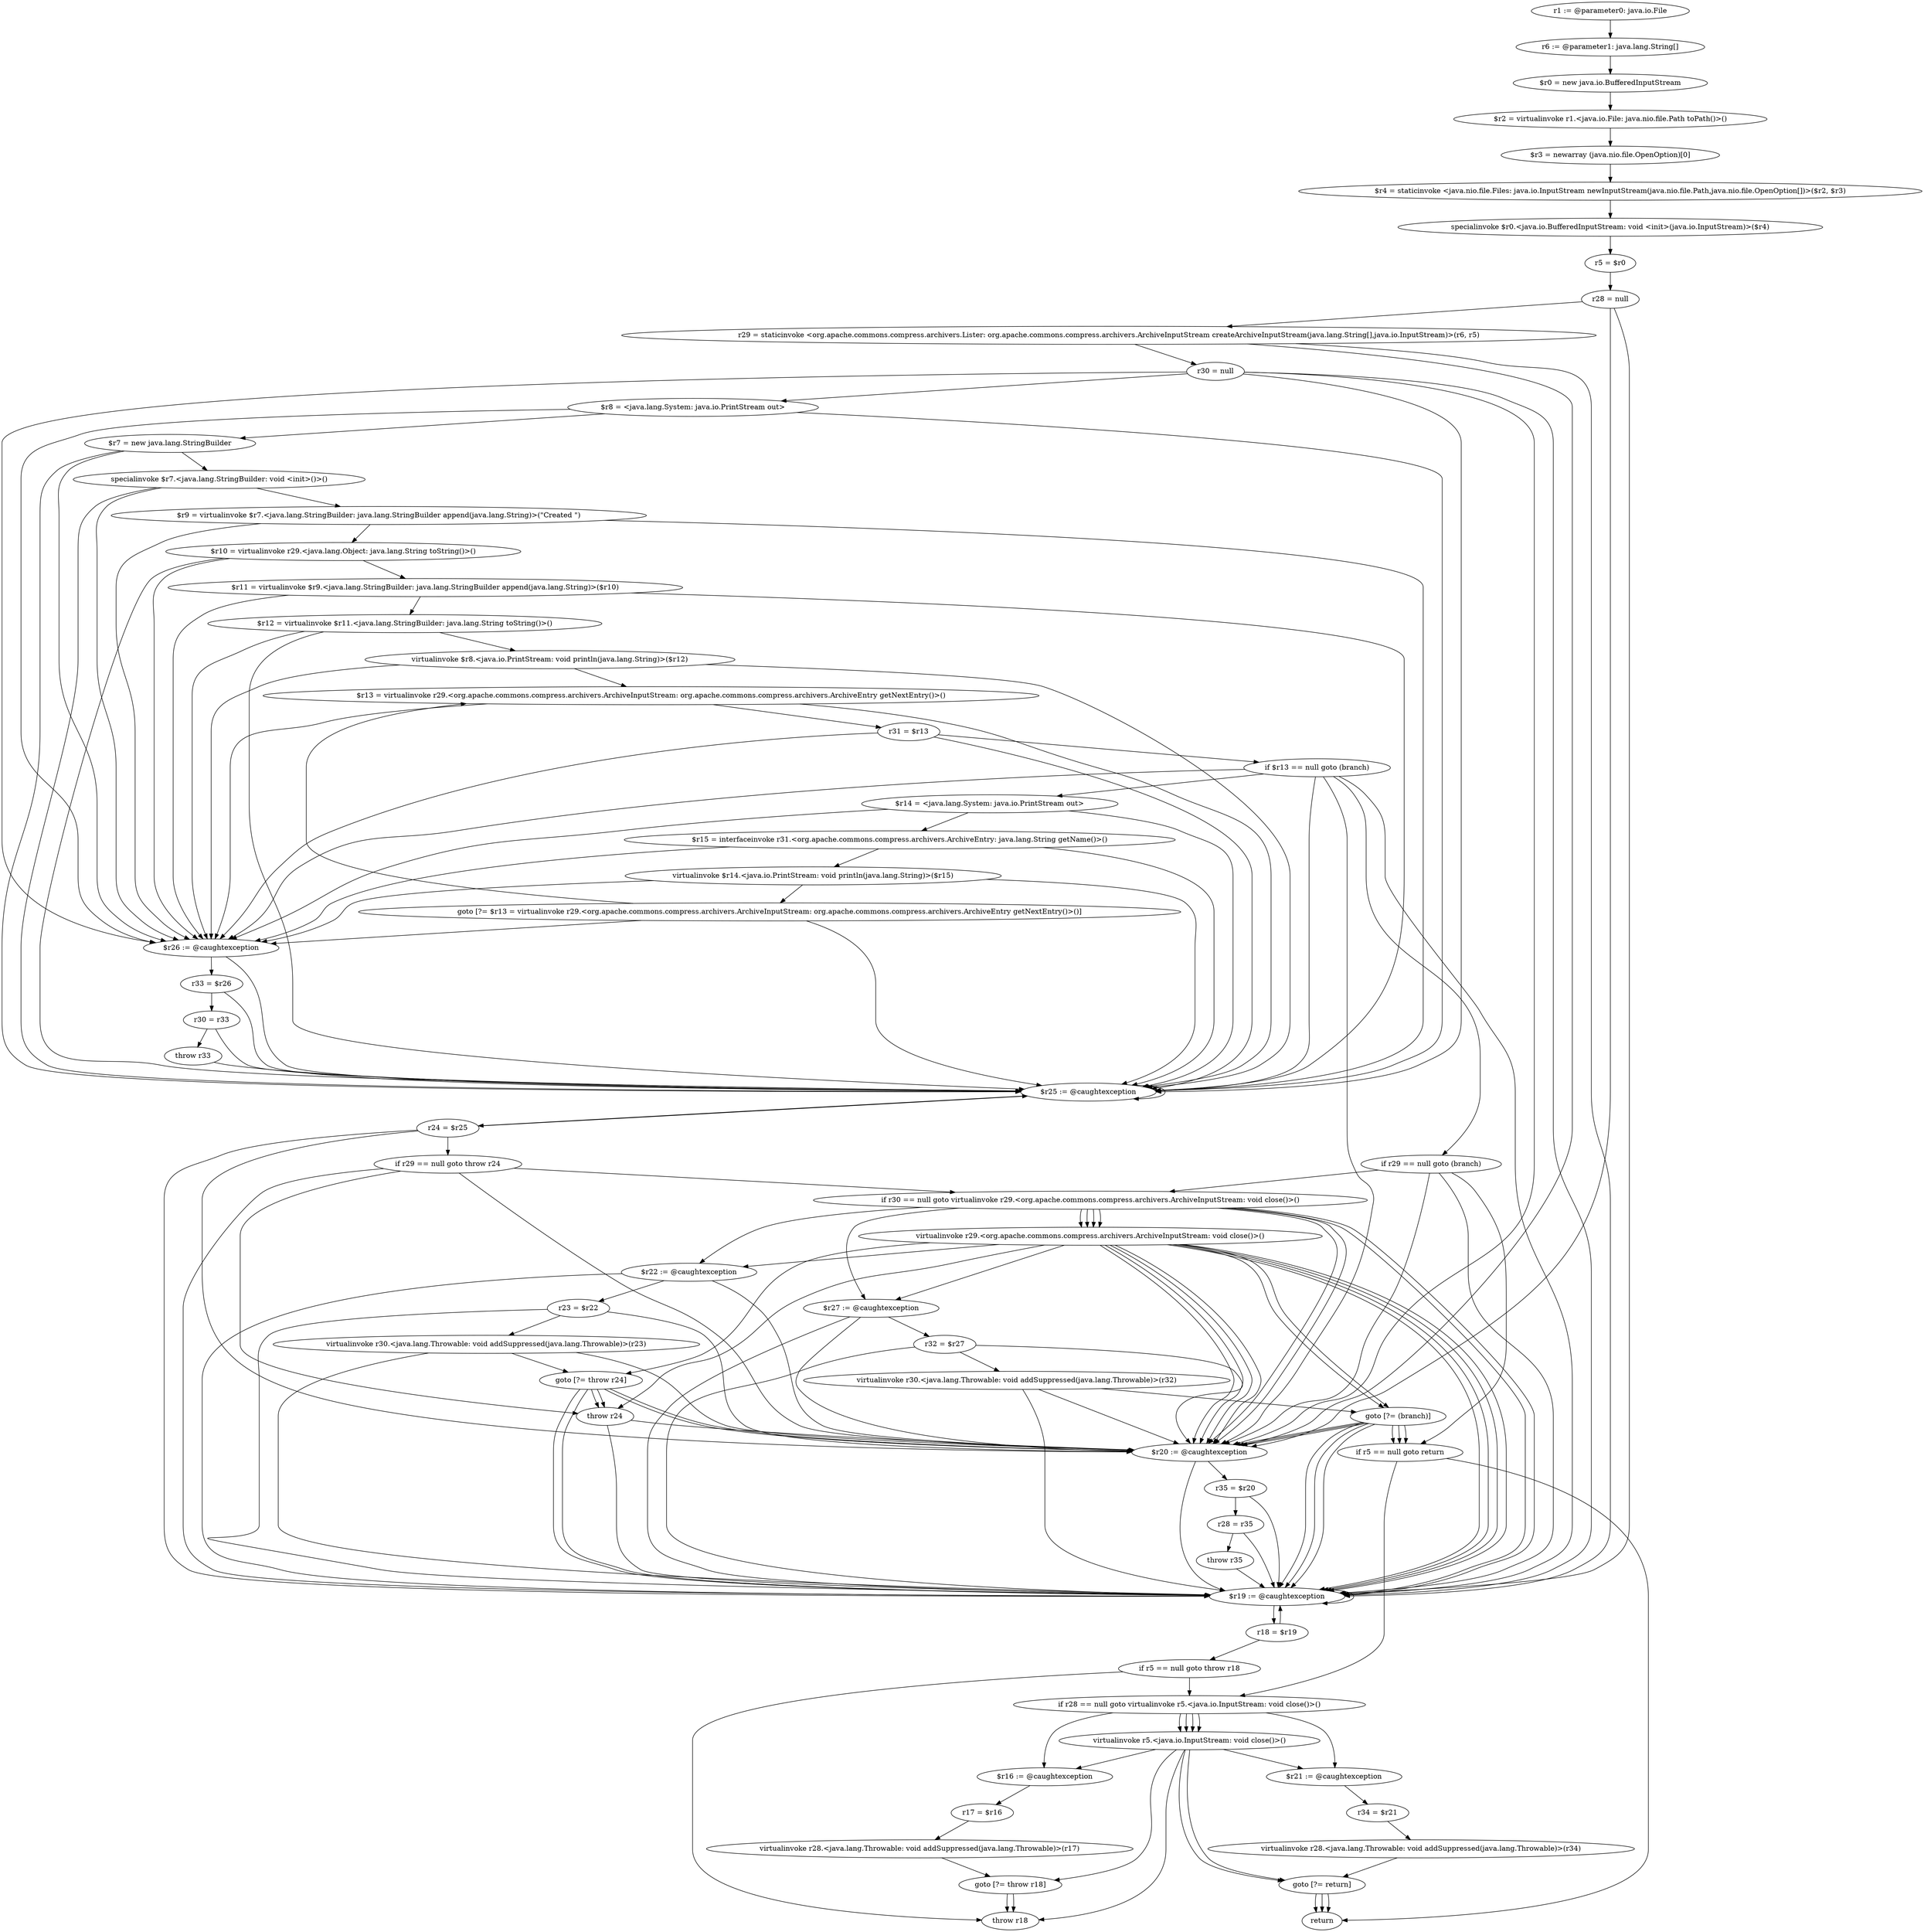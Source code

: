 digraph "unitGraph" {
    "r1 := @parameter0: java.io.File"
    "r6 := @parameter1: java.lang.String[]"
    "$r0 = new java.io.BufferedInputStream"
    "$r2 = virtualinvoke r1.<java.io.File: java.nio.file.Path toPath()>()"
    "$r3 = newarray (java.nio.file.OpenOption)[0]"
    "$r4 = staticinvoke <java.nio.file.Files: java.io.InputStream newInputStream(java.nio.file.Path,java.nio.file.OpenOption[])>($r2, $r3)"
    "specialinvoke $r0.<java.io.BufferedInputStream: void <init>(java.io.InputStream)>($r4)"
    "r5 = $r0"
    "r28 = null"
    "r29 = staticinvoke <org.apache.commons.compress.archivers.Lister: org.apache.commons.compress.archivers.ArchiveInputStream createArchiveInputStream(java.lang.String[],java.io.InputStream)>(r6, r5)"
    "r30 = null"
    "$r8 = <java.lang.System: java.io.PrintStream out>"
    "$r7 = new java.lang.StringBuilder"
    "specialinvoke $r7.<java.lang.StringBuilder: void <init>()>()"
    "$r9 = virtualinvoke $r7.<java.lang.StringBuilder: java.lang.StringBuilder append(java.lang.String)>(\"Created \")"
    "$r10 = virtualinvoke r29.<java.lang.Object: java.lang.String toString()>()"
    "$r11 = virtualinvoke $r9.<java.lang.StringBuilder: java.lang.StringBuilder append(java.lang.String)>($r10)"
    "$r12 = virtualinvoke $r11.<java.lang.StringBuilder: java.lang.String toString()>()"
    "virtualinvoke $r8.<java.io.PrintStream: void println(java.lang.String)>($r12)"
    "$r13 = virtualinvoke r29.<org.apache.commons.compress.archivers.ArchiveInputStream: org.apache.commons.compress.archivers.ArchiveEntry getNextEntry()>()"
    "r31 = $r13"
    "if $r13 == null goto (branch)"
    "$r14 = <java.lang.System: java.io.PrintStream out>"
    "$r15 = interfaceinvoke r31.<org.apache.commons.compress.archivers.ArchiveEntry: java.lang.String getName()>()"
    "virtualinvoke $r14.<java.io.PrintStream: void println(java.lang.String)>($r15)"
    "goto [?= $r13 = virtualinvoke r29.<org.apache.commons.compress.archivers.ArchiveInputStream: org.apache.commons.compress.archivers.ArchiveEntry getNextEntry()>()]"
    "if r29 == null goto (branch)"
    "if r30 == null goto virtualinvoke r29.<org.apache.commons.compress.archivers.ArchiveInputStream: void close()>()"
    "virtualinvoke r29.<org.apache.commons.compress.archivers.ArchiveInputStream: void close()>()"
    "goto [?= (branch)]"
    "$r27 := @caughtexception"
    "r32 = $r27"
    "virtualinvoke r30.<java.lang.Throwable: void addSuppressed(java.lang.Throwable)>(r32)"
    "$r26 := @caughtexception"
    "r33 = $r26"
    "r30 = r33"
    "throw r33"
    "$r25 := @caughtexception"
    "r24 = $r25"
    "if r29 == null goto throw r24"
    "goto [?= throw r24]"
    "$r22 := @caughtexception"
    "r23 = $r22"
    "virtualinvoke r30.<java.lang.Throwable: void addSuppressed(java.lang.Throwable)>(r23)"
    "throw r24"
    "if r5 == null goto return"
    "if r28 == null goto virtualinvoke r5.<java.io.InputStream: void close()>()"
    "virtualinvoke r5.<java.io.InputStream: void close()>()"
    "goto [?= return]"
    "$r21 := @caughtexception"
    "r34 = $r21"
    "virtualinvoke r28.<java.lang.Throwable: void addSuppressed(java.lang.Throwable)>(r34)"
    "$r20 := @caughtexception"
    "r35 = $r20"
    "r28 = r35"
    "throw r35"
    "$r19 := @caughtexception"
    "r18 = $r19"
    "if r5 == null goto throw r18"
    "goto [?= throw r18]"
    "$r16 := @caughtexception"
    "r17 = $r16"
    "virtualinvoke r28.<java.lang.Throwable: void addSuppressed(java.lang.Throwable)>(r17)"
    "throw r18"
    "return"
    "r1 := @parameter0: java.io.File"->"r6 := @parameter1: java.lang.String[]";
    "r6 := @parameter1: java.lang.String[]"->"$r0 = new java.io.BufferedInputStream";
    "$r0 = new java.io.BufferedInputStream"->"$r2 = virtualinvoke r1.<java.io.File: java.nio.file.Path toPath()>()";
    "$r2 = virtualinvoke r1.<java.io.File: java.nio.file.Path toPath()>()"->"$r3 = newarray (java.nio.file.OpenOption)[0]";
    "$r3 = newarray (java.nio.file.OpenOption)[0]"->"$r4 = staticinvoke <java.nio.file.Files: java.io.InputStream newInputStream(java.nio.file.Path,java.nio.file.OpenOption[])>($r2, $r3)";
    "$r4 = staticinvoke <java.nio.file.Files: java.io.InputStream newInputStream(java.nio.file.Path,java.nio.file.OpenOption[])>($r2, $r3)"->"specialinvoke $r0.<java.io.BufferedInputStream: void <init>(java.io.InputStream)>($r4)";
    "specialinvoke $r0.<java.io.BufferedInputStream: void <init>(java.io.InputStream)>($r4)"->"r5 = $r0";
    "r5 = $r0"->"r28 = null";
    "r28 = null"->"$r20 := @caughtexception";
    "r28 = null"->"$r19 := @caughtexception";
    "r28 = null"->"r29 = staticinvoke <org.apache.commons.compress.archivers.Lister: org.apache.commons.compress.archivers.ArchiveInputStream createArchiveInputStream(java.lang.String[],java.io.InputStream)>(r6, r5)";
    "r29 = staticinvoke <org.apache.commons.compress.archivers.Lister: org.apache.commons.compress.archivers.ArchiveInputStream createArchiveInputStream(java.lang.String[],java.io.InputStream)>(r6, r5)"->"$r20 := @caughtexception";
    "r29 = staticinvoke <org.apache.commons.compress.archivers.Lister: org.apache.commons.compress.archivers.ArchiveInputStream createArchiveInputStream(java.lang.String[],java.io.InputStream)>(r6, r5)"->"$r19 := @caughtexception";
    "r29 = staticinvoke <org.apache.commons.compress.archivers.Lister: org.apache.commons.compress.archivers.ArchiveInputStream createArchiveInputStream(java.lang.String[],java.io.InputStream)>(r6, r5)"->"r30 = null";
    "r30 = null"->"$r26 := @caughtexception";
    "r30 = null"->"$r20 := @caughtexception";
    "r30 = null"->"$r25 := @caughtexception";
    "r30 = null"->"$r19 := @caughtexception";
    "r30 = null"->"$r8 = <java.lang.System: java.io.PrintStream out>";
    "$r8 = <java.lang.System: java.io.PrintStream out>"->"$r26 := @caughtexception";
    "$r8 = <java.lang.System: java.io.PrintStream out>"->"$r25 := @caughtexception";
    "$r8 = <java.lang.System: java.io.PrintStream out>"->"$r7 = new java.lang.StringBuilder";
    "$r7 = new java.lang.StringBuilder"->"$r26 := @caughtexception";
    "$r7 = new java.lang.StringBuilder"->"$r25 := @caughtexception";
    "$r7 = new java.lang.StringBuilder"->"specialinvoke $r7.<java.lang.StringBuilder: void <init>()>()";
    "specialinvoke $r7.<java.lang.StringBuilder: void <init>()>()"->"$r26 := @caughtexception";
    "specialinvoke $r7.<java.lang.StringBuilder: void <init>()>()"->"$r25 := @caughtexception";
    "specialinvoke $r7.<java.lang.StringBuilder: void <init>()>()"->"$r9 = virtualinvoke $r7.<java.lang.StringBuilder: java.lang.StringBuilder append(java.lang.String)>(\"Created \")";
    "$r9 = virtualinvoke $r7.<java.lang.StringBuilder: java.lang.StringBuilder append(java.lang.String)>(\"Created \")"->"$r26 := @caughtexception";
    "$r9 = virtualinvoke $r7.<java.lang.StringBuilder: java.lang.StringBuilder append(java.lang.String)>(\"Created \")"->"$r25 := @caughtexception";
    "$r9 = virtualinvoke $r7.<java.lang.StringBuilder: java.lang.StringBuilder append(java.lang.String)>(\"Created \")"->"$r10 = virtualinvoke r29.<java.lang.Object: java.lang.String toString()>()";
    "$r10 = virtualinvoke r29.<java.lang.Object: java.lang.String toString()>()"->"$r26 := @caughtexception";
    "$r10 = virtualinvoke r29.<java.lang.Object: java.lang.String toString()>()"->"$r25 := @caughtexception";
    "$r10 = virtualinvoke r29.<java.lang.Object: java.lang.String toString()>()"->"$r11 = virtualinvoke $r9.<java.lang.StringBuilder: java.lang.StringBuilder append(java.lang.String)>($r10)";
    "$r11 = virtualinvoke $r9.<java.lang.StringBuilder: java.lang.StringBuilder append(java.lang.String)>($r10)"->"$r26 := @caughtexception";
    "$r11 = virtualinvoke $r9.<java.lang.StringBuilder: java.lang.StringBuilder append(java.lang.String)>($r10)"->"$r25 := @caughtexception";
    "$r11 = virtualinvoke $r9.<java.lang.StringBuilder: java.lang.StringBuilder append(java.lang.String)>($r10)"->"$r12 = virtualinvoke $r11.<java.lang.StringBuilder: java.lang.String toString()>()";
    "$r12 = virtualinvoke $r11.<java.lang.StringBuilder: java.lang.String toString()>()"->"$r26 := @caughtexception";
    "$r12 = virtualinvoke $r11.<java.lang.StringBuilder: java.lang.String toString()>()"->"$r25 := @caughtexception";
    "$r12 = virtualinvoke $r11.<java.lang.StringBuilder: java.lang.String toString()>()"->"virtualinvoke $r8.<java.io.PrintStream: void println(java.lang.String)>($r12)";
    "virtualinvoke $r8.<java.io.PrintStream: void println(java.lang.String)>($r12)"->"$r26 := @caughtexception";
    "virtualinvoke $r8.<java.io.PrintStream: void println(java.lang.String)>($r12)"->"$r25 := @caughtexception";
    "virtualinvoke $r8.<java.io.PrintStream: void println(java.lang.String)>($r12)"->"$r13 = virtualinvoke r29.<org.apache.commons.compress.archivers.ArchiveInputStream: org.apache.commons.compress.archivers.ArchiveEntry getNextEntry()>()";
    "$r13 = virtualinvoke r29.<org.apache.commons.compress.archivers.ArchiveInputStream: org.apache.commons.compress.archivers.ArchiveEntry getNextEntry()>()"->"$r26 := @caughtexception";
    "$r13 = virtualinvoke r29.<org.apache.commons.compress.archivers.ArchiveInputStream: org.apache.commons.compress.archivers.ArchiveEntry getNextEntry()>()"->"$r25 := @caughtexception";
    "$r13 = virtualinvoke r29.<org.apache.commons.compress.archivers.ArchiveInputStream: org.apache.commons.compress.archivers.ArchiveEntry getNextEntry()>()"->"r31 = $r13";
    "r31 = $r13"->"$r26 := @caughtexception";
    "r31 = $r13"->"$r25 := @caughtexception";
    "r31 = $r13"->"if $r13 == null goto (branch)";
    "if $r13 == null goto (branch)"->"$r26 := @caughtexception";
    "if $r13 == null goto (branch)"->"$r20 := @caughtexception";
    "if $r13 == null goto (branch)"->"$r25 := @caughtexception";
    "if $r13 == null goto (branch)"->"$r19 := @caughtexception";
    "if $r13 == null goto (branch)"->"$r14 = <java.lang.System: java.io.PrintStream out>";
    "if $r13 == null goto (branch)"->"if r29 == null goto (branch)";
    "$r14 = <java.lang.System: java.io.PrintStream out>"->"$r26 := @caughtexception";
    "$r14 = <java.lang.System: java.io.PrintStream out>"->"$r25 := @caughtexception";
    "$r14 = <java.lang.System: java.io.PrintStream out>"->"$r15 = interfaceinvoke r31.<org.apache.commons.compress.archivers.ArchiveEntry: java.lang.String getName()>()";
    "$r15 = interfaceinvoke r31.<org.apache.commons.compress.archivers.ArchiveEntry: java.lang.String getName()>()"->"$r26 := @caughtexception";
    "$r15 = interfaceinvoke r31.<org.apache.commons.compress.archivers.ArchiveEntry: java.lang.String getName()>()"->"$r25 := @caughtexception";
    "$r15 = interfaceinvoke r31.<org.apache.commons.compress.archivers.ArchiveEntry: java.lang.String getName()>()"->"virtualinvoke $r14.<java.io.PrintStream: void println(java.lang.String)>($r15)";
    "virtualinvoke $r14.<java.io.PrintStream: void println(java.lang.String)>($r15)"->"$r26 := @caughtexception";
    "virtualinvoke $r14.<java.io.PrintStream: void println(java.lang.String)>($r15)"->"$r25 := @caughtexception";
    "virtualinvoke $r14.<java.io.PrintStream: void println(java.lang.String)>($r15)"->"goto [?= $r13 = virtualinvoke r29.<org.apache.commons.compress.archivers.ArchiveInputStream: org.apache.commons.compress.archivers.ArchiveEntry getNextEntry()>()]";
    "goto [?= $r13 = virtualinvoke r29.<org.apache.commons.compress.archivers.ArchiveInputStream: org.apache.commons.compress.archivers.ArchiveEntry getNextEntry()>()]"->"$r26 := @caughtexception";
    "goto [?= $r13 = virtualinvoke r29.<org.apache.commons.compress.archivers.ArchiveInputStream: org.apache.commons.compress.archivers.ArchiveEntry getNextEntry()>()]"->"$r25 := @caughtexception";
    "goto [?= $r13 = virtualinvoke r29.<org.apache.commons.compress.archivers.ArchiveInputStream: org.apache.commons.compress.archivers.ArchiveEntry getNextEntry()>()]"->"$r13 = virtualinvoke r29.<org.apache.commons.compress.archivers.ArchiveInputStream: org.apache.commons.compress.archivers.ArchiveEntry getNextEntry()>()";
    "if r29 == null goto (branch)"->"if r30 == null goto virtualinvoke r29.<org.apache.commons.compress.archivers.ArchiveInputStream: void close()>()";
    "if r29 == null goto (branch)"->"if r5 == null goto return";
    "if r29 == null goto (branch)"->"$r20 := @caughtexception";
    "if r29 == null goto (branch)"->"$r19 := @caughtexception";
    "if r30 == null goto virtualinvoke r29.<org.apache.commons.compress.archivers.ArchiveInputStream: void close()>()"->"$r27 := @caughtexception";
    "if r30 == null goto virtualinvoke r29.<org.apache.commons.compress.archivers.ArchiveInputStream: void close()>()"->"$r20 := @caughtexception";
    "if r30 == null goto virtualinvoke r29.<org.apache.commons.compress.archivers.ArchiveInputStream: void close()>()"->"$r19 := @caughtexception";
    "if r30 == null goto virtualinvoke r29.<org.apache.commons.compress.archivers.ArchiveInputStream: void close()>()"->"virtualinvoke r29.<org.apache.commons.compress.archivers.ArchiveInputStream: void close()>()";
    "if r30 == null goto virtualinvoke r29.<org.apache.commons.compress.archivers.ArchiveInputStream: void close()>()"->"virtualinvoke r29.<org.apache.commons.compress.archivers.ArchiveInputStream: void close()>()";
    "virtualinvoke r29.<org.apache.commons.compress.archivers.ArchiveInputStream: void close()>()"->"$r27 := @caughtexception";
    "virtualinvoke r29.<org.apache.commons.compress.archivers.ArchiveInputStream: void close()>()"->"$r20 := @caughtexception";
    "virtualinvoke r29.<org.apache.commons.compress.archivers.ArchiveInputStream: void close()>()"->"$r19 := @caughtexception";
    "virtualinvoke r29.<org.apache.commons.compress.archivers.ArchiveInputStream: void close()>()"->"goto [?= (branch)]";
    "goto [?= (branch)]"->"$r20 := @caughtexception";
    "goto [?= (branch)]"->"$r19 := @caughtexception";
    "goto [?= (branch)]"->"if r5 == null goto return";
    "$r27 := @caughtexception"->"$r20 := @caughtexception";
    "$r27 := @caughtexception"->"$r19 := @caughtexception";
    "$r27 := @caughtexception"->"r32 = $r27";
    "r32 = $r27"->"$r20 := @caughtexception";
    "r32 = $r27"->"$r19 := @caughtexception";
    "r32 = $r27"->"virtualinvoke r30.<java.lang.Throwable: void addSuppressed(java.lang.Throwable)>(r32)";
    "virtualinvoke r30.<java.lang.Throwable: void addSuppressed(java.lang.Throwable)>(r32)"->"$r20 := @caughtexception";
    "virtualinvoke r30.<java.lang.Throwable: void addSuppressed(java.lang.Throwable)>(r32)"->"$r19 := @caughtexception";
    "virtualinvoke r30.<java.lang.Throwable: void addSuppressed(java.lang.Throwable)>(r32)"->"goto [?= (branch)]";
    "goto [?= (branch)]"->"$r20 := @caughtexception";
    "goto [?= (branch)]"->"$r19 := @caughtexception";
    "goto [?= (branch)]"->"if r5 == null goto return";
    "virtualinvoke r29.<org.apache.commons.compress.archivers.ArchiveInputStream: void close()>()"->"$r20 := @caughtexception";
    "virtualinvoke r29.<org.apache.commons.compress.archivers.ArchiveInputStream: void close()>()"->"$r19 := @caughtexception";
    "virtualinvoke r29.<org.apache.commons.compress.archivers.ArchiveInputStream: void close()>()"->"goto [?= (branch)]";
    "goto [?= (branch)]"->"$r20 := @caughtexception";
    "goto [?= (branch)]"->"$r19 := @caughtexception";
    "goto [?= (branch)]"->"if r5 == null goto return";
    "$r26 := @caughtexception"->"r33 = $r26";
    "$r26 := @caughtexception"->"$r25 := @caughtexception";
    "r33 = $r26"->"r30 = r33";
    "r33 = $r26"->"$r25 := @caughtexception";
    "r30 = r33"->"throw r33";
    "r30 = r33"->"$r25 := @caughtexception";
    "throw r33"->"$r25 := @caughtexception";
    "$r25 := @caughtexception"->"r24 = $r25";
    "$r25 := @caughtexception"->"$r25 := @caughtexception";
    "r24 = $r25"->"$r25 := @caughtexception";
    "r24 = $r25"->"$r20 := @caughtexception";
    "r24 = $r25"->"$r19 := @caughtexception";
    "r24 = $r25"->"if r29 == null goto throw r24";
    "if r29 == null goto throw r24"->"if r30 == null goto virtualinvoke r29.<org.apache.commons.compress.archivers.ArchiveInputStream: void close()>()";
    "if r29 == null goto throw r24"->"throw r24";
    "if r29 == null goto throw r24"->"$r20 := @caughtexception";
    "if r29 == null goto throw r24"->"$r19 := @caughtexception";
    "if r30 == null goto virtualinvoke r29.<org.apache.commons.compress.archivers.ArchiveInputStream: void close()>()"->"$r22 := @caughtexception";
    "if r30 == null goto virtualinvoke r29.<org.apache.commons.compress.archivers.ArchiveInputStream: void close()>()"->"$r20 := @caughtexception";
    "if r30 == null goto virtualinvoke r29.<org.apache.commons.compress.archivers.ArchiveInputStream: void close()>()"->"$r19 := @caughtexception";
    "if r30 == null goto virtualinvoke r29.<org.apache.commons.compress.archivers.ArchiveInputStream: void close()>()"->"virtualinvoke r29.<org.apache.commons.compress.archivers.ArchiveInputStream: void close()>()";
    "if r30 == null goto virtualinvoke r29.<org.apache.commons.compress.archivers.ArchiveInputStream: void close()>()"->"virtualinvoke r29.<org.apache.commons.compress.archivers.ArchiveInputStream: void close()>()";
    "virtualinvoke r29.<org.apache.commons.compress.archivers.ArchiveInputStream: void close()>()"->"$r22 := @caughtexception";
    "virtualinvoke r29.<org.apache.commons.compress.archivers.ArchiveInputStream: void close()>()"->"$r20 := @caughtexception";
    "virtualinvoke r29.<org.apache.commons.compress.archivers.ArchiveInputStream: void close()>()"->"$r19 := @caughtexception";
    "virtualinvoke r29.<org.apache.commons.compress.archivers.ArchiveInputStream: void close()>()"->"goto [?= throw r24]";
    "goto [?= throw r24]"->"$r20 := @caughtexception";
    "goto [?= throw r24]"->"$r19 := @caughtexception";
    "goto [?= throw r24]"->"throw r24";
    "$r22 := @caughtexception"->"$r20 := @caughtexception";
    "$r22 := @caughtexception"->"$r19 := @caughtexception";
    "$r22 := @caughtexception"->"r23 = $r22";
    "r23 = $r22"->"$r20 := @caughtexception";
    "r23 = $r22"->"$r19 := @caughtexception";
    "r23 = $r22"->"virtualinvoke r30.<java.lang.Throwable: void addSuppressed(java.lang.Throwable)>(r23)";
    "virtualinvoke r30.<java.lang.Throwable: void addSuppressed(java.lang.Throwable)>(r23)"->"$r20 := @caughtexception";
    "virtualinvoke r30.<java.lang.Throwable: void addSuppressed(java.lang.Throwable)>(r23)"->"$r19 := @caughtexception";
    "virtualinvoke r30.<java.lang.Throwable: void addSuppressed(java.lang.Throwable)>(r23)"->"goto [?= throw r24]";
    "goto [?= throw r24]"->"$r20 := @caughtexception";
    "goto [?= throw r24]"->"$r19 := @caughtexception";
    "goto [?= throw r24]"->"throw r24";
    "virtualinvoke r29.<org.apache.commons.compress.archivers.ArchiveInputStream: void close()>()"->"$r20 := @caughtexception";
    "virtualinvoke r29.<org.apache.commons.compress.archivers.ArchiveInputStream: void close()>()"->"$r19 := @caughtexception";
    "virtualinvoke r29.<org.apache.commons.compress.archivers.ArchiveInputStream: void close()>()"->"throw r24";
    "throw r24"->"$r20 := @caughtexception";
    "throw r24"->"$r19 := @caughtexception";
    "if r5 == null goto return"->"if r28 == null goto virtualinvoke r5.<java.io.InputStream: void close()>()";
    "if r5 == null goto return"->"return";
    "if r28 == null goto virtualinvoke r5.<java.io.InputStream: void close()>()"->"virtualinvoke r5.<java.io.InputStream: void close()>()";
    "if r28 == null goto virtualinvoke r5.<java.io.InputStream: void close()>()"->"virtualinvoke r5.<java.io.InputStream: void close()>()";
    "if r28 == null goto virtualinvoke r5.<java.io.InputStream: void close()>()"->"$r21 := @caughtexception";
    "virtualinvoke r5.<java.io.InputStream: void close()>()"->"goto [?= return]";
    "virtualinvoke r5.<java.io.InputStream: void close()>()"->"$r21 := @caughtexception";
    "goto [?= return]"->"return";
    "$r21 := @caughtexception"->"r34 = $r21";
    "r34 = $r21"->"virtualinvoke r28.<java.lang.Throwable: void addSuppressed(java.lang.Throwable)>(r34)";
    "virtualinvoke r28.<java.lang.Throwable: void addSuppressed(java.lang.Throwable)>(r34)"->"goto [?= return]";
    "goto [?= return]"->"return";
    "virtualinvoke r5.<java.io.InputStream: void close()>()"->"goto [?= return]";
    "goto [?= return]"->"return";
    "$r20 := @caughtexception"->"r35 = $r20";
    "$r20 := @caughtexception"->"$r19 := @caughtexception";
    "r35 = $r20"->"r28 = r35";
    "r35 = $r20"->"$r19 := @caughtexception";
    "r28 = r35"->"throw r35";
    "r28 = r35"->"$r19 := @caughtexception";
    "throw r35"->"$r19 := @caughtexception";
    "$r19 := @caughtexception"->"r18 = $r19";
    "$r19 := @caughtexception"->"$r19 := @caughtexception";
    "r18 = $r19"->"if r5 == null goto throw r18";
    "r18 = $r19"->"$r19 := @caughtexception";
    "if r5 == null goto throw r18"->"if r28 == null goto virtualinvoke r5.<java.io.InputStream: void close()>()";
    "if r5 == null goto throw r18"->"throw r18";
    "if r28 == null goto virtualinvoke r5.<java.io.InputStream: void close()>()"->"virtualinvoke r5.<java.io.InputStream: void close()>()";
    "if r28 == null goto virtualinvoke r5.<java.io.InputStream: void close()>()"->"virtualinvoke r5.<java.io.InputStream: void close()>()";
    "if r28 == null goto virtualinvoke r5.<java.io.InputStream: void close()>()"->"$r16 := @caughtexception";
    "virtualinvoke r5.<java.io.InputStream: void close()>()"->"goto [?= throw r18]";
    "virtualinvoke r5.<java.io.InputStream: void close()>()"->"$r16 := @caughtexception";
    "goto [?= throw r18]"->"throw r18";
    "$r16 := @caughtexception"->"r17 = $r16";
    "r17 = $r16"->"virtualinvoke r28.<java.lang.Throwable: void addSuppressed(java.lang.Throwable)>(r17)";
    "virtualinvoke r28.<java.lang.Throwable: void addSuppressed(java.lang.Throwable)>(r17)"->"goto [?= throw r18]";
    "goto [?= throw r18]"->"throw r18";
    "virtualinvoke r5.<java.io.InputStream: void close()>()"->"throw r18";
}
